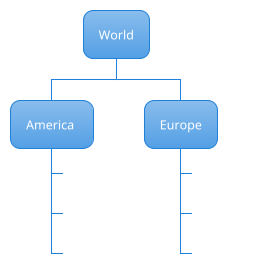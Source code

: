 ' Do not edit
' Theme Gallery
' autogenerated by script
'
@startwbs
!$PUML_MODE = "dark"
!theme cloudscape-design
* World
** America 
***_ Canada 
***_ Mexico
***_ USA
** Europe
***_  England
***_  Germany
***_  Spain
@endwbs
